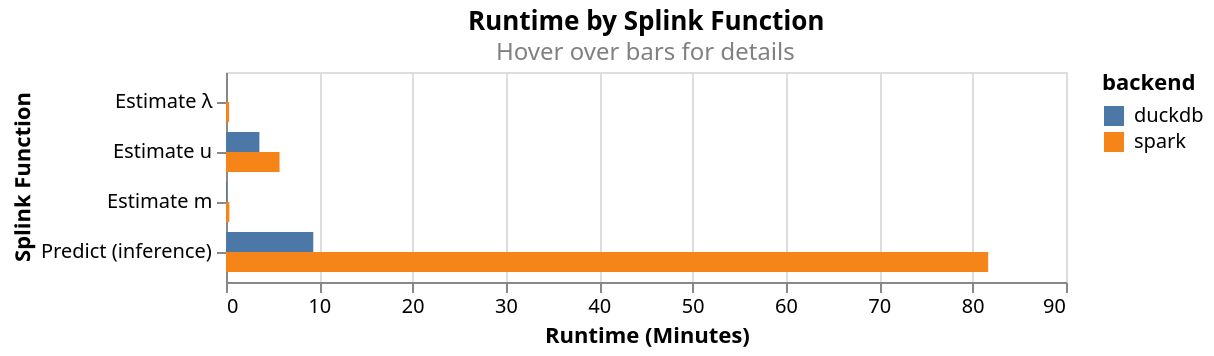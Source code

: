 {"config": {"view": {"continuousWidth": 300, "continuousHeight": 300}}, "data": {"name": "data-79c6297f34e819af585c863b297e51e5"}, "mark": {"type": "bar", "size": 10}, "encoding": {"color": {"field": "backend", "sort": {"field": "benchmark_group1", "order": "descending"}, "type": "nominal"}, "tooltip": [{"field": "benchmark_function", "title": "Function", "type": "nominal"}, {"field": "mean_minutes", "title": "Minutes", "type": "quantitative"}, {"field": "instance_type", "title": "Instance Type", "type": "nominal"}, {"field": "duckdb_percentage_of_spark", "title": "Duckdb as percentage of spark", "type": "nominal"}, {"field": "duckdb_multiple_of_spark", "title": "Spark as multiple of duckdb", "type": "nominal"}], "x": {"axis": {"title": "Runtime (Minutes)"}, "field": "mean_minutes", "type": "quantitative"}, "y": {"axis": {"title": "Splink Function"}, "field": "benchmark_fn_short", "sort": {"field": "benchmark_group1", "order": "ascending"}, "type": "nominal"}, "yOffset": {"field": "backend", "sort": {"field": "benchmark_group1", "order": "descending"}, "type": "nominal"}}, "height": {"step": 10}, "title": {"text": ["Runtime by Splink Function"], "subtitle": ["Hover over bars for details"], "color": "black", "subtitleColor": "gray"}, "width": 420, "$schema": "https://vega.github.io/schema/vega-lite/v5.8.0.json", "datasets": {"data-79c6297f34e819af585c863b297e51e5": [{"mean_seconds": 0.8578379389999924, "benchmark_function": "estimate_probability_two_random_records_match", "benchmark_group1": 0, "instance_type": "c6g.4xlarge", "backend": "duckdb", "duckdb_percentage_of_spark": 0.04319991232487599, "duckdb_multiple_of_spark": 23.148195127798115, "mean_minutes": 0.014297298983333206, "benchmark_fn_short": "Estimate \u03bb"}, {"mean_seconds": 214.73607280599998, "benchmark_function": "estimate_u", "benchmark_group1": 1, "instance_type": "c6g.4xlarge", "backend": "duckdb", "duckdb_percentage_of_spark": 0.6237825221097678, "duckdb_multiple_of_spark": 1.6031228265546509, "mean_minutes": 3.5789345467666664, "benchmark_fn_short": "Estimate u"}, {"mean_seconds": 5.347143168999992, "benchmark_function": "estimate_parameters_using_expectation_maximisation", "benchmark_group1": 2, "instance_type": "c6g.4xlarge", "backend": "duckdb", "duckdb_percentage_of_spark": 0.2473914328609561, "duckdb_multiple_of_spark": 4.04217716206058, "mean_minutes": 0.08911905281666653, "benchmark_fn_short": "Estimate m"}, {"mean_seconds": 561.0993772009999, "benchmark_function": "predict", "benchmark_group1": 3, "instance_type": "c6g.4xlarge", "backend": "duckdb", "duckdb_percentage_of_spark": 0.11451972701965028, "duckdb_multiple_of_spark": 8.732120011327057, "mean_minutes": 9.351656286683331, "benchmark_fn_short": "Predict (inference)"}, {"mean_seconds": 19.8574, "benchmark_function": "estimate_probability_two_random_records_match", "benchmark_group1": 0, "instance_type": "c6gd.4xlarge", "backend": "spark", "duckdb_percentage_of_spark": 0.04319991232487599, "duckdb_multiple_of_spark": 23.148195127798115, "mean_minutes": 0.3309566666666666, "benchmark_fn_short": "Estimate \u03bb"}, {"mean_seconds": 344.2483, "benchmark_function": "estimate_u", "benchmark_group1": 1, "instance_type": "c6gd.4xlarge", "backend": "spark", "duckdb_percentage_of_spark": 0.6237825221097678, "duckdb_multiple_of_spark": 1.6031228265546509, "mean_minutes": 5.737471666666666, "benchmark_fn_short": "Estimate u"}, {"mean_seconds": 21.6141, "benchmark_function": "estimate_parameters_using_expectation_maximisation", "benchmark_group1": 2, "instance_type": "c6gd.4xlarge", "backend": "spark", "duckdb_percentage_of_spark": 0.2473914328609561, "duckdb_multiple_of_spark": 4.04217716206058, "mean_minutes": 0.360235, "benchmark_fn_short": "Estimate m"}, {"mean_seconds": 4899.5871, "benchmark_function": "predict", "benchmark_group1": 3, "instance_type": "c6gd.4xlarge", "backend": "spark", "duckdb_percentage_of_spark": 0.11451972701965028, "duckdb_multiple_of_spark": 8.732120011327057, "mean_minutes": 81.659785, "benchmark_fn_short": "Predict (inference)"}]}}